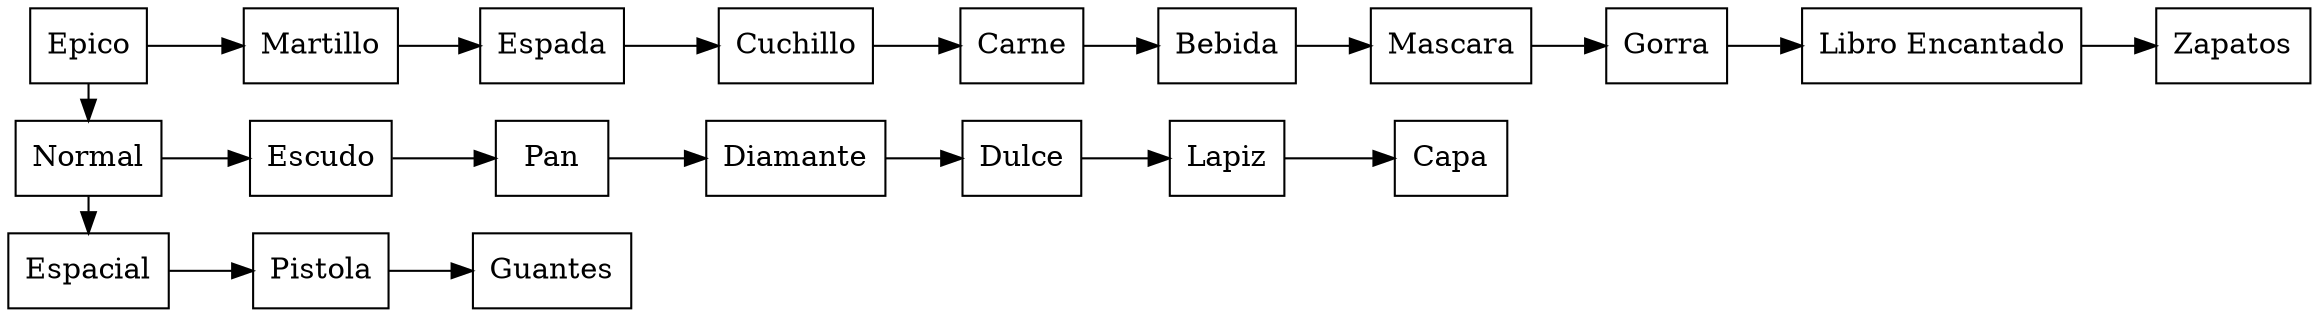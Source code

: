 digraph G {
graph [rankdir = LR ]
node [shape = box]
{rank = same "Epico""Normal""Espacial"}
Epico-> "Normal"-> "Espacial"
Epico [label="Epico"];
"Epico"->Martillo->"Espada"->"Cuchillo"->"Carne"->"Bebida"->"Mascara"->"Gorra"->"Libro Encantado"->"Zapatos"
Normal [label="Normal"];
"Normal"->Escudo->"Pan"->"Diamante"->"Dulce"->"Lapiz"->"Capa"
Espacial [label="Espacial"];
"Espacial"->Pistola->"Guantes"
}
